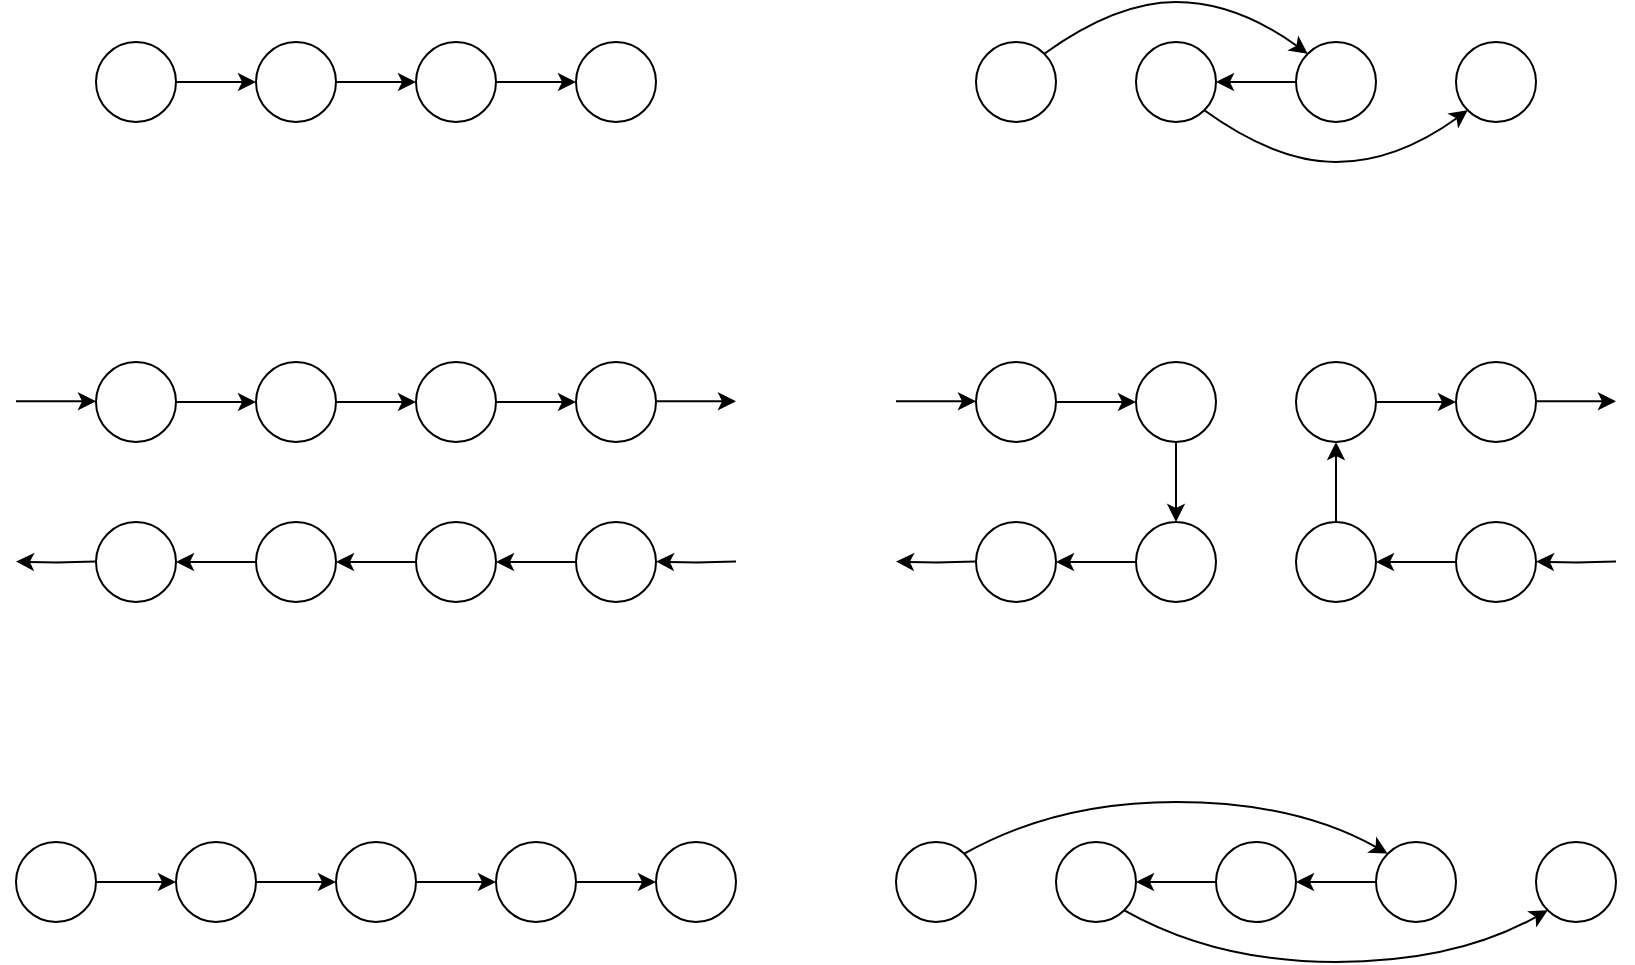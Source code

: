 <mxfile version="21.0.2" type="device" pages="5"><diagram name="Strona-1" id="U4Bac5gICJ-jldkH8_Er"><mxGraphModel dx="2022" dy="737" grid="1" gridSize="10" guides="1" tooltips="1" connect="1" arrows="1" fold="1" page="1" pageScale="1" pageWidth="827" pageHeight="1169" math="0" shadow="0"><root><mxCell id="0"/><mxCell id="1" parent="0"/><mxCell id="f7xpWtYLu-8hHRhZbcOS-6" style="edgeStyle=orthogonalEdgeStyle;rounded=0;orthogonalLoop=1;jettySize=auto;html=1;exitX=1;exitY=0.5;exitDx=0;exitDy=0;entryX=0;entryY=0.5;entryDx=0;entryDy=0;" edge="1" parent="1" source="f7xpWtYLu-8hHRhZbcOS-1" target="f7xpWtYLu-8hHRhZbcOS-2"><mxGeometry relative="1" as="geometry"/></mxCell><mxCell id="f7xpWtYLu-8hHRhZbcOS-1" value="" style="ellipse;whiteSpace=wrap;html=1;aspect=fixed;" vertex="1" parent="1"><mxGeometry x="40" y="40" width="40" height="40" as="geometry"/></mxCell><mxCell id="f7xpWtYLu-8hHRhZbcOS-7" style="edgeStyle=orthogonalEdgeStyle;rounded=0;orthogonalLoop=1;jettySize=auto;html=1;exitX=1;exitY=0.5;exitDx=0;exitDy=0;entryX=0;entryY=0.5;entryDx=0;entryDy=0;" edge="1" parent="1" source="f7xpWtYLu-8hHRhZbcOS-2" target="f7xpWtYLu-8hHRhZbcOS-3"><mxGeometry relative="1" as="geometry"/></mxCell><mxCell id="f7xpWtYLu-8hHRhZbcOS-2" value="" style="ellipse;whiteSpace=wrap;html=1;aspect=fixed;" vertex="1" parent="1"><mxGeometry x="120" y="40" width="40" height="40" as="geometry"/></mxCell><mxCell id="f7xpWtYLu-8hHRhZbcOS-8" style="edgeStyle=orthogonalEdgeStyle;rounded=0;orthogonalLoop=1;jettySize=auto;html=1;exitX=1;exitY=0.5;exitDx=0;exitDy=0;entryX=0;entryY=0.5;entryDx=0;entryDy=0;" edge="1" parent="1" source="f7xpWtYLu-8hHRhZbcOS-3" target="f7xpWtYLu-8hHRhZbcOS-5"><mxGeometry relative="1" as="geometry"/></mxCell><mxCell id="f7xpWtYLu-8hHRhZbcOS-3" value="" style="ellipse;whiteSpace=wrap;html=1;aspect=fixed;" vertex="1" parent="1"><mxGeometry x="200" y="40" width="40" height="40" as="geometry"/></mxCell><mxCell id="f7xpWtYLu-8hHRhZbcOS-5" value="" style="ellipse;whiteSpace=wrap;html=1;aspect=fixed;" vertex="1" parent="1"><mxGeometry x="280" y="40" width="40" height="40" as="geometry"/></mxCell><mxCell id="f7xpWtYLu-8hHRhZbcOS-10" value="" style="ellipse;whiteSpace=wrap;html=1;aspect=fixed;" vertex="1" parent="1"><mxGeometry x="480" y="40" width="40" height="40" as="geometry"/></mxCell><mxCell id="f7xpWtYLu-8hHRhZbcOS-12" value="" style="ellipse;whiteSpace=wrap;html=1;aspect=fixed;" vertex="1" parent="1"><mxGeometry x="560" y="40" width="40" height="40" as="geometry"/></mxCell><mxCell id="f7xpWtYLu-8hHRhZbcOS-21" style="edgeStyle=orthogonalEdgeStyle;rounded=0;orthogonalLoop=1;jettySize=auto;html=1;exitX=0;exitY=0.5;exitDx=0;exitDy=0;entryX=1;entryY=0.5;entryDx=0;entryDy=0;" edge="1" parent="1" source="f7xpWtYLu-8hHRhZbcOS-14" target="f7xpWtYLu-8hHRhZbcOS-12"><mxGeometry relative="1" as="geometry"/></mxCell><mxCell id="f7xpWtYLu-8hHRhZbcOS-14" value="" style="ellipse;whiteSpace=wrap;html=1;aspect=fixed;" vertex="1" parent="1"><mxGeometry x="640" y="40" width="40" height="40" as="geometry"/></mxCell><mxCell id="f7xpWtYLu-8hHRhZbcOS-15" value="" style="ellipse;whiteSpace=wrap;html=1;aspect=fixed;" vertex="1" parent="1"><mxGeometry x="720" y="40" width="40" height="40" as="geometry"/></mxCell><mxCell id="f7xpWtYLu-8hHRhZbcOS-20" value="" style="curved=1;endArrow=classic;html=1;rounded=0;exitX=1;exitY=0;exitDx=0;exitDy=0;entryX=0;entryY=0;entryDx=0;entryDy=0;" edge="1" parent="1" source="f7xpWtYLu-8hHRhZbcOS-10" target="f7xpWtYLu-8hHRhZbcOS-14"><mxGeometry width="50" height="50" relative="1" as="geometry"><mxPoint x="430" y="160" as="sourcePoint"/><mxPoint x="680" y="120" as="targetPoint"/><Array as="points"><mxPoint x="550" y="20"/><mxPoint x="610" y="20"/></Array></mxGeometry></mxCell><mxCell id="f7xpWtYLu-8hHRhZbcOS-22" value="" style="curved=1;endArrow=classic;html=1;rounded=0;exitX=1;exitY=1;exitDx=0;exitDy=0;entryX=0;entryY=1;entryDx=0;entryDy=0;" edge="1" parent="1" source="f7xpWtYLu-8hHRhZbcOS-12" target="f7xpWtYLu-8hHRhZbcOS-15"><mxGeometry width="50" height="50" relative="1" as="geometry"><mxPoint x="594" y="100" as="sourcePoint"/><mxPoint x="726" y="100" as="targetPoint"/><Array as="points"><mxPoint x="630" y="100"/><mxPoint x="690" y="100"/></Array></mxGeometry></mxCell><mxCell id="f7xpWtYLu-8hHRhZbcOS-23" style="edgeStyle=orthogonalEdgeStyle;rounded=0;orthogonalLoop=1;jettySize=auto;html=1;exitX=1;exitY=0.5;exitDx=0;exitDy=0;entryX=0;entryY=0.5;entryDx=0;entryDy=0;" edge="1" parent="1" source="f7xpWtYLu-8hHRhZbcOS-24" target="f7xpWtYLu-8hHRhZbcOS-26"><mxGeometry relative="1" as="geometry"/></mxCell><mxCell id="f7xpWtYLu-8hHRhZbcOS-24" value="" style="ellipse;whiteSpace=wrap;html=1;aspect=fixed;" vertex="1" parent="1"><mxGeometry x="40" y="200" width="40" height="40" as="geometry"/></mxCell><mxCell id="f7xpWtYLu-8hHRhZbcOS-25" style="edgeStyle=orthogonalEdgeStyle;rounded=0;orthogonalLoop=1;jettySize=auto;html=1;exitX=1;exitY=0.5;exitDx=0;exitDy=0;entryX=0;entryY=0.5;entryDx=0;entryDy=0;" edge="1" parent="1" source="f7xpWtYLu-8hHRhZbcOS-26" target="f7xpWtYLu-8hHRhZbcOS-28"><mxGeometry relative="1" as="geometry"/></mxCell><mxCell id="f7xpWtYLu-8hHRhZbcOS-26" value="" style="ellipse;whiteSpace=wrap;html=1;aspect=fixed;" vertex="1" parent="1"><mxGeometry x="120" y="200" width="40" height="40" as="geometry"/></mxCell><mxCell id="f7xpWtYLu-8hHRhZbcOS-27" style="edgeStyle=orthogonalEdgeStyle;rounded=0;orthogonalLoop=1;jettySize=auto;html=1;exitX=1;exitY=0.5;exitDx=0;exitDy=0;entryX=0;entryY=0.5;entryDx=0;entryDy=0;" edge="1" parent="1" source="f7xpWtYLu-8hHRhZbcOS-28" target="f7xpWtYLu-8hHRhZbcOS-29"><mxGeometry relative="1" as="geometry"/></mxCell><mxCell id="f7xpWtYLu-8hHRhZbcOS-28" value="" style="ellipse;whiteSpace=wrap;html=1;aspect=fixed;" vertex="1" parent="1"><mxGeometry x="200" y="200" width="40" height="40" as="geometry"/></mxCell><mxCell id="f7xpWtYLu-8hHRhZbcOS-29" value="" style="ellipse;whiteSpace=wrap;html=1;aspect=fixed;" vertex="1" parent="1"><mxGeometry x="280" y="200" width="40" height="40" as="geometry"/></mxCell><mxCell id="f7xpWtYLu-8hHRhZbcOS-31" value="" style="ellipse;whiteSpace=wrap;html=1;aspect=fixed;" vertex="1" parent="1"><mxGeometry x="40" y="280" width="40" height="40" as="geometry"/></mxCell><mxCell id="f7xpWtYLu-8hHRhZbcOS-46" style="edgeStyle=orthogonalEdgeStyle;rounded=0;orthogonalLoop=1;jettySize=auto;html=1;exitX=0;exitY=0.5;exitDx=0;exitDy=0;" edge="1" parent="1" source="f7xpWtYLu-8hHRhZbcOS-35" target="f7xpWtYLu-8hHRhZbcOS-44"><mxGeometry relative="1" as="geometry"/></mxCell><mxCell id="f7xpWtYLu-8hHRhZbcOS-35" value="" style="ellipse;whiteSpace=wrap;html=1;aspect=fixed;" vertex="1" parent="1"><mxGeometry x="200" y="280" width="40" height="40" as="geometry"/></mxCell><mxCell id="f7xpWtYLu-8hHRhZbcOS-45" style="edgeStyle=orthogonalEdgeStyle;rounded=0;orthogonalLoop=1;jettySize=auto;html=1;exitX=0;exitY=0.5;exitDx=0;exitDy=0;entryX=1;entryY=0.5;entryDx=0;entryDy=0;" edge="1" parent="1" source="f7xpWtYLu-8hHRhZbcOS-36" target="f7xpWtYLu-8hHRhZbcOS-35"><mxGeometry relative="1" as="geometry"/></mxCell><mxCell id="f7xpWtYLu-8hHRhZbcOS-36" value="" style="ellipse;whiteSpace=wrap;html=1;aspect=fixed;" vertex="1" parent="1"><mxGeometry x="280" y="280" width="40" height="40" as="geometry"/></mxCell><mxCell id="f7xpWtYLu-8hHRhZbcOS-38" value="" style="endArrow=classic;html=1;rounded=0;" edge="1" parent="1"><mxGeometry width="50" height="50" relative="1" as="geometry"><mxPoint y="219.66" as="sourcePoint"/><mxPoint x="40" y="219.66" as="targetPoint"/></mxGeometry></mxCell><mxCell id="f7xpWtYLu-8hHRhZbcOS-39" value="" style="endArrow=classic;html=1;rounded=0;" edge="1" parent="1"><mxGeometry width="50" height="50" relative="1" as="geometry"><mxPoint x="320" y="219.66" as="sourcePoint"/><mxPoint x="360" y="219.66" as="targetPoint"/></mxGeometry></mxCell><mxCell id="f7xpWtYLu-8hHRhZbcOS-47" style="edgeStyle=orthogonalEdgeStyle;rounded=0;orthogonalLoop=1;jettySize=auto;html=1;exitX=0;exitY=0.5;exitDx=0;exitDy=0;entryX=1;entryY=0.5;entryDx=0;entryDy=0;" edge="1" parent="1" source="f7xpWtYLu-8hHRhZbcOS-44" target="f7xpWtYLu-8hHRhZbcOS-31"><mxGeometry relative="1" as="geometry"/></mxCell><mxCell id="f7xpWtYLu-8hHRhZbcOS-44" value="" style="ellipse;whiteSpace=wrap;html=1;aspect=fixed;" vertex="1" parent="1"><mxGeometry x="120" y="280" width="40" height="40" as="geometry"/></mxCell><mxCell id="f7xpWtYLu-8hHRhZbcOS-48" style="edgeStyle=orthogonalEdgeStyle;rounded=0;orthogonalLoop=1;jettySize=auto;html=1;exitX=0;exitY=0.5;exitDx=0;exitDy=0;entryX=1;entryY=0.5;entryDx=0;entryDy=0;" edge="1" parent="1"><mxGeometry relative="1" as="geometry"><mxPoint x="360" y="299.8" as="sourcePoint"/><mxPoint x="320" y="299.8" as="targetPoint"/></mxGeometry></mxCell><mxCell id="f7xpWtYLu-8hHRhZbcOS-49" style="edgeStyle=orthogonalEdgeStyle;rounded=0;orthogonalLoop=1;jettySize=auto;html=1;exitX=0;exitY=0.5;exitDx=0;exitDy=0;entryX=1;entryY=0.5;entryDx=0;entryDy=0;" edge="1" parent="1"><mxGeometry relative="1" as="geometry"><mxPoint x="40" y="299.8" as="sourcePoint"/><mxPoint y="299.8" as="targetPoint"/></mxGeometry></mxCell><mxCell id="f7xpWtYLu-8hHRhZbcOS-50" style="edgeStyle=orthogonalEdgeStyle;rounded=0;orthogonalLoop=1;jettySize=auto;html=1;exitX=1;exitY=0.5;exitDx=0;exitDy=0;entryX=0;entryY=0.5;entryDx=0;entryDy=0;" edge="1" parent="1" source="f7xpWtYLu-8hHRhZbcOS-51" target="f7xpWtYLu-8hHRhZbcOS-53"><mxGeometry relative="1" as="geometry"/></mxCell><mxCell id="f7xpWtYLu-8hHRhZbcOS-51" value="" style="ellipse;whiteSpace=wrap;html=1;aspect=fixed;" vertex="1" parent="1"><mxGeometry x="480" y="200" width="40" height="40" as="geometry"/></mxCell><mxCell id="f7xpWtYLu-8hHRhZbcOS-68" style="edgeStyle=orthogonalEdgeStyle;rounded=0;orthogonalLoop=1;jettySize=auto;html=1;exitX=0.5;exitY=1;exitDx=0;exitDy=0;entryX=0.5;entryY=0;entryDx=0;entryDy=0;" edge="1" parent="1" source="f7xpWtYLu-8hHRhZbcOS-53" target="f7xpWtYLu-8hHRhZbcOS-65"><mxGeometry relative="1" as="geometry"/></mxCell><mxCell id="f7xpWtYLu-8hHRhZbcOS-53" value="" style="ellipse;whiteSpace=wrap;html=1;aspect=fixed;" vertex="1" parent="1"><mxGeometry x="560" y="200" width="40" height="40" as="geometry"/></mxCell><mxCell id="f7xpWtYLu-8hHRhZbcOS-54" style="edgeStyle=orthogonalEdgeStyle;rounded=0;orthogonalLoop=1;jettySize=auto;html=1;exitX=1;exitY=0.5;exitDx=0;exitDy=0;entryX=0;entryY=0.5;entryDx=0;entryDy=0;" edge="1" parent="1" source="f7xpWtYLu-8hHRhZbcOS-55" target="f7xpWtYLu-8hHRhZbcOS-56"><mxGeometry relative="1" as="geometry"/></mxCell><mxCell id="f7xpWtYLu-8hHRhZbcOS-55" value="" style="ellipse;whiteSpace=wrap;html=1;aspect=fixed;" vertex="1" parent="1"><mxGeometry x="640" y="200" width="40" height="40" as="geometry"/></mxCell><mxCell id="f7xpWtYLu-8hHRhZbcOS-56" value="" style="ellipse;whiteSpace=wrap;html=1;aspect=fixed;" vertex="1" parent="1"><mxGeometry x="720" y="200" width="40" height="40" as="geometry"/></mxCell><mxCell id="f7xpWtYLu-8hHRhZbcOS-57" value="" style="ellipse;whiteSpace=wrap;html=1;aspect=fixed;" vertex="1" parent="1"><mxGeometry x="480" y="280" width="40" height="40" as="geometry"/></mxCell><mxCell id="f7xpWtYLu-8hHRhZbcOS-69" style="edgeStyle=orthogonalEdgeStyle;rounded=0;orthogonalLoop=1;jettySize=auto;html=1;exitX=0.5;exitY=0;exitDx=0;exitDy=0;entryX=0.5;entryY=1;entryDx=0;entryDy=0;" edge="1" parent="1" source="f7xpWtYLu-8hHRhZbcOS-59" target="f7xpWtYLu-8hHRhZbcOS-55"><mxGeometry relative="1" as="geometry"/></mxCell><mxCell id="f7xpWtYLu-8hHRhZbcOS-59" value="" style="ellipse;whiteSpace=wrap;html=1;aspect=fixed;" vertex="1" parent="1"><mxGeometry x="640" y="280" width="40" height="40" as="geometry"/></mxCell><mxCell id="f7xpWtYLu-8hHRhZbcOS-60" style="edgeStyle=orthogonalEdgeStyle;rounded=0;orthogonalLoop=1;jettySize=auto;html=1;exitX=0;exitY=0.5;exitDx=0;exitDy=0;entryX=1;entryY=0.5;entryDx=0;entryDy=0;" edge="1" parent="1" source="f7xpWtYLu-8hHRhZbcOS-61" target="f7xpWtYLu-8hHRhZbcOS-59"><mxGeometry relative="1" as="geometry"/></mxCell><mxCell id="f7xpWtYLu-8hHRhZbcOS-61" value="" style="ellipse;whiteSpace=wrap;html=1;aspect=fixed;" vertex="1" parent="1"><mxGeometry x="720" y="280" width="40" height="40" as="geometry"/></mxCell><mxCell id="f7xpWtYLu-8hHRhZbcOS-62" value="" style="endArrow=classic;html=1;rounded=0;" edge="1" parent="1"><mxGeometry width="50" height="50" relative="1" as="geometry"><mxPoint x="440" y="219.66" as="sourcePoint"/><mxPoint x="480" y="219.66" as="targetPoint"/></mxGeometry></mxCell><mxCell id="f7xpWtYLu-8hHRhZbcOS-63" value="" style="endArrow=classic;html=1;rounded=0;" edge="1" parent="1"><mxGeometry width="50" height="50" relative="1" as="geometry"><mxPoint x="760" y="219.66" as="sourcePoint"/><mxPoint x="800" y="219.66" as="targetPoint"/></mxGeometry></mxCell><mxCell id="f7xpWtYLu-8hHRhZbcOS-64" style="edgeStyle=orthogonalEdgeStyle;rounded=0;orthogonalLoop=1;jettySize=auto;html=1;exitX=0;exitY=0.5;exitDx=0;exitDy=0;entryX=1;entryY=0.5;entryDx=0;entryDy=0;" edge="1" parent="1" source="f7xpWtYLu-8hHRhZbcOS-65" target="f7xpWtYLu-8hHRhZbcOS-57"><mxGeometry relative="1" as="geometry"/></mxCell><mxCell id="f7xpWtYLu-8hHRhZbcOS-65" value="" style="ellipse;whiteSpace=wrap;html=1;aspect=fixed;" vertex="1" parent="1"><mxGeometry x="560" y="280" width="40" height="40" as="geometry"/></mxCell><mxCell id="f7xpWtYLu-8hHRhZbcOS-66" style="edgeStyle=orthogonalEdgeStyle;rounded=0;orthogonalLoop=1;jettySize=auto;html=1;exitX=0;exitY=0.5;exitDx=0;exitDy=0;entryX=1;entryY=0.5;entryDx=0;entryDy=0;" edge="1" parent="1"><mxGeometry relative="1" as="geometry"><mxPoint x="800" y="299.8" as="sourcePoint"/><mxPoint x="760" y="299.8" as="targetPoint"/></mxGeometry></mxCell><mxCell id="f7xpWtYLu-8hHRhZbcOS-67" style="edgeStyle=orthogonalEdgeStyle;rounded=0;orthogonalLoop=1;jettySize=auto;html=1;exitX=0;exitY=0.5;exitDx=0;exitDy=0;entryX=1;entryY=0.5;entryDx=0;entryDy=0;" edge="1" parent="1"><mxGeometry relative="1" as="geometry"><mxPoint x="480" y="299.8" as="sourcePoint"/><mxPoint x="440" y="299.8" as="targetPoint"/></mxGeometry></mxCell><mxCell id="f7xpWtYLu-8hHRhZbcOS-70" style="edgeStyle=orthogonalEdgeStyle;rounded=0;orthogonalLoop=1;jettySize=auto;html=1;exitX=1;exitY=0.5;exitDx=0;exitDy=0;entryX=0;entryY=0.5;entryDx=0;entryDy=0;" edge="1" parent="1" source="f7xpWtYLu-8hHRhZbcOS-71" target="f7xpWtYLu-8hHRhZbcOS-73"><mxGeometry relative="1" as="geometry"/></mxCell><mxCell id="f7xpWtYLu-8hHRhZbcOS-71" value="" style="ellipse;whiteSpace=wrap;html=1;aspect=fixed;" vertex="1" parent="1"><mxGeometry y="440" width="40" height="40" as="geometry"/></mxCell><mxCell id="f7xpWtYLu-8hHRhZbcOS-72" style="edgeStyle=orthogonalEdgeStyle;rounded=0;orthogonalLoop=1;jettySize=auto;html=1;exitX=1;exitY=0.5;exitDx=0;exitDy=0;entryX=0;entryY=0.5;entryDx=0;entryDy=0;" edge="1" parent="1" source="f7xpWtYLu-8hHRhZbcOS-73" target="f7xpWtYLu-8hHRhZbcOS-75"><mxGeometry relative="1" as="geometry"/></mxCell><mxCell id="f7xpWtYLu-8hHRhZbcOS-73" value="" style="ellipse;whiteSpace=wrap;html=1;aspect=fixed;" vertex="1" parent="1"><mxGeometry x="80" y="440" width="40" height="40" as="geometry"/></mxCell><mxCell id="f7xpWtYLu-8hHRhZbcOS-74" style="edgeStyle=orthogonalEdgeStyle;rounded=0;orthogonalLoop=1;jettySize=auto;html=1;exitX=1;exitY=0.5;exitDx=0;exitDy=0;entryX=0;entryY=0.5;entryDx=0;entryDy=0;" edge="1" parent="1" source="f7xpWtYLu-8hHRhZbcOS-75" target="f7xpWtYLu-8hHRhZbcOS-76"><mxGeometry relative="1" as="geometry"/></mxCell><mxCell id="f7xpWtYLu-8hHRhZbcOS-75" value="" style="ellipse;whiteSpace=wrap;html=1;aspect=fixed;" vertex="1" parent="1"><mxGeometry x="160" y="440" width="40" height="40" as="geometry"/></mxCell><mxCell id="f7xpWtYLu-8hHRhZbcOS-85" style="edgeStyle=orthogonalEdgeStyle;rounded=0;orthogonalLoop=1;jettySize=auto;html=1;exitX=1;exitY=0.5;exitDx=0;exitDy=0;entryX=0;entryY=0.5;entryDx=0;entryDy=0;" edge="1" parent="1" source="f7xpWtYLu-8hHRhZbcOS-76" target="f7xpWtYLu-8hHRhZbcOS-84"><mxGeometry relative="1" as="geometry"/></mxCell><mxCell id="f7xpWtYLu-8hHRhZbcOS-76" value="" style="ellipse;whiteSpace=wrap;html=1;aspect=fixed;" vertex="1" parent="1"><mxGeometry x="240" y="440" width="40" height="40" as="geometry"/></mxCell><mxCell id="f7xpWtYLu-8hHRhZbcOS-77" value="" style="ellipse;whiteSpace=wrap;html=1;aspect=fixed;" vertex="1" parent="1"><mxGeometry x="440" y="440" width="40" height="40" as="geometry"/></mxCell><mxCell id="f7xpWtYLu-8hHRhZbcOS-78" value="" style="ellipse;whiteSpace=wrap;html=1;aspect=fixed;" vertex="1" parent="1"><mxGeometry x="520" y="440" width="40" height="40" as="geometry"/></mxCell><mxCell id="f7xpWtYLu-8hHRhZbcOS-79" style="edgeStyle=orthogonalEdgeStyle;rounded=0;orthogonalLoop=1;jettySize=auto;html=1;exitX=0;exitY=0.5;exitDx=0;exitDy=0;entryX=1;entryY=0.5;entryDx=0;entryDy=0;" edge="1" parent="1" source="f7xpWtYLu-8hHRhZbcOS-80" target="f7xpWtYLu-8hHRhZbcOS-78"><mxGeometry relative="1" as="geometry"/></mxCell><mxCell id="f7xpWtYLu-8hHRhZbcOS-80" value="" style="ellipse;whiteSpace=wrap;html=1;aspect=fixed;" vertex="1" parent="1"><mxGeometry x="600" y="440" width="40" height="40" as="geometry"/></mxCell><mxCell id="f7xpWtYLu-8hHRhZbcOS-87" style="edgeStyle=orthogonalEdgeStyle;rounded=0;orthogonalLoop=1;jettySize=auto;html=1;exitX=0;exitY=0.5;exitDx=0;exitDy=0;entryX=1;entryY=0.5;entryDx=0;entryDy=0;" edge="1" parent="1" source="f7xpWtYLu-8hHRhZbcOS-81" target="f7xpWtYLu-8hHRhZbcOS-80"><mxGeometry relative="1" as="geometry"/></mxCell><mxCell id="f7xpWtYLu-8hHRhZbcOS-81" value="" style="ellipse;whiteSpace=wrap;html=1;aspect=fixed;" vertex="1" parent="1"><mxGeometry x="680" y="440" width="40" height="40" as="geometry"/></mxCell><mxCell id="f7xpWtYLu-8hHRhZbcOS-82" value="" style="curved=1;endArrow=classic;html=1;rounded=0;exitX=1;exitY=0;exitDx=0;exitDy=0;entryX=0;entryY=0;entryDx=0;entryDy=0;" edge="1" parent="1" source="f7xpWtYLu-8hHRhZbcOS-77" target="f7xpWtYLu-8hHRhZbcOS-81"><mxGeometry width="50" height="50" relative="1" as="geometry"><mxPoint x="390" y="560" as="sourcePoint"/><mxPoint x="640" y="520" as="targetPoint"/><Array as="points"><mxPoint x="520" y="420"/><mxPoint x="640" y="420"/></Array></mxGeometry></mxCell><mxCell id="f7xpWtYLu-8hHRhZbcOS-83" value="" style="curved=1;endArrow=classic;html=1;rounded=0;exitX=1;exitY=1;exitDx=0;exitDy=0;entryX=0;entryY=1;entryDx=0;entryDy=0;" edge="1" parent="1" source="f7xpWtYLu-8hHRhZbcOS-78" target="f7xpWtYLu-8hHRhZbcOS-86"><mxGeometry width="50" height="50" relative="1" as="geometry"><mxPoint x="554" y="500" as="sourcePoint"/><mxPoint x="686" y="500" as="targetPoint"/><Array as="points"><mxPoint x="600" y="500"/><mxPoint x="720" y="500"/></Array></mxGeometry></mxCell><mxCell id="f7xpWtYLu-8hHRhZbcOS-84" value="" style="ellipse;whiteSpace=wrap;html=1;aspect=fixed;" vertex="1" parent="1"><mxGeometry x="320" y="440" width="40" height="40" as="geometry"/></mxCell><mxCell id="f7xpWtYLu-8hHRhZbcOS-86" value="" style="ellipse;whiteSpace=wrap;html=1;aspect=fixed;" vertex="1" parent="1"><mxGeometry x="760" y="440" width="40" height="40" as="geometry"/></mxCell></root></mxGraphModel></diagram><diagram id="r6Uk7zWmgUjzBwJKm7tP" name="Strona-2"><mxGraphModel dx="1434" dy="884" grid="1" gridSize="10" guides="1" tooltips="1" connect="1" arrows="1" fold="1" page="1" pageScale="1" pageWidth="827" pageHeight="1169" math="0" shadow="0"><root><mxCell id="0"/><mxCell id="1" parent="0"/><mxCell id="3PcEqEc9HnjfYDQtALnj-1" style="edgeStyle=orthogonalEdgeStyle;rounded=0;orthogonalLoop=1;jettySize=auto;html=1;exitX=1;exitY=0.5;exitDx=0;exitDy=0;entryX=0;entryY=0.5;entryDx=0;entryDy=0;" edge="1" parent="1" source="3PcEqEc9HnjfYDQtALnj-2" target="3PcEqEc9HnjfYDQtALnj-4"><mxGeometry relative="1" as="geometry"/></mxCell><mxCell id="3PcEqEc9HnjfYDQtALnj-2" value="" style="ellipse;whiteSpace=wrap;html=1;aspect=fixed;" vertex="1" parent="1"><mxGeometry x="40" y="40" width="40" height="40" as="geometry"/></mxCell><mxCell id="3PcEqEc9HnjfYDQtALnj-3" style="edgeStyle=orthogonalEdgeStyle;rounded=0;orthogonalLoop=1;jettySize=auto;html=1;exitX=1;exitY=0.5;exitDx=0;exitDy=0;entryX=0;entryY=0.5;entryDx=0;entryDy=0;" edge="1" parent="1" source="3PcEqEc9HnjfYDQtALnj-4" target="3PcEqEc9HnjfYDQtALnj-6"><mxGeometry relative="1" as="geometry"/></mxCell><mxCell id="3PcEqEc9HnjfYDQtALnj-4" value="" style="ellipse;whiteSpace=wrap;html=1;aspect=fixed;" vertex="1" parent="1"><mxGeometry x="120" y="40" width="40" height="40" as="geometry"/></mxCell><mxCell id="3PcEqEc9HnjfYDQtALnj-5" style="edgeStyle=orthogonalEdgeStyle;rounded=0;orthogonalLoop=1;jettySize=auto;html=1;exitX=1;exitY=0.5;exitDx=0;exitDy=0;entryX=0;entryY=0.5;entryDx=0;entryDy=0;" edge="1" parent="1" source="3PcEqEc9HnjfYDQtALnj-6" target="3PcEqEc9HnjfYDQtALnj-7"><mxGeometry relative="1" as="geometry"/></mxCell><mxCell id="3PcEqEc9HnjfYDQtALnj-6" value="" style="ellipse;whiteSpace=wrap;html=1;aspect=fixed;" vertex="1" parent="1"><mxGeometry x="200" y="40" width="40" height="40" as="geometry"/></mxCell><mxCell id="3PcEqEc9HnjfYDQtALnj-7" value="" style="ellipse;whiteSpace=wrap;html=1;aspect=fixed;" vertex="1" parent="1"><mxGeometry x="280" y="40" width="40" height="40" as="geometry"/></mxCell></root></mxGraphModel></diagram><diagram id="ln0zcDKi_hHXt986ekJj" name="Strona-3"><mxGraphModel dx="1434" dy="827" grid="1" gridSize="10" guides="1" tooltips="1" connect="1" arrows="1" fold="1" page="1" pageScale="1" pageWidth="827" pageHeight="1169" math="0" shadow="0"><root><mxCell id="0"/><mxCell id="1" parent="0"/><mxCell id="XdIEgAHHXq65I84_jmJd-1" value="" style="ellipse;whiteSpace=wrap;html=1;aspect=fixed;" vertex="1" parent="1"><mxGeometry x="480" y="40" width="40" height="40" as="geometry"/></mxCell><mxCell id="XdIEgAHHXq65I84_jmJd-2" value="" style="ellipse;whiteSpace=wrap;html=1;aspect=fixed;" vertex="1" parent="1"><mxGeometry x="560" y="40" width="40" height="40" as="geometry"/></mxCell><mxCell id="XdIEgAHHXq65I84_jmJd-3" style="edgeStyle=orthogonalEdgeStyle;rounded=0;orthogonalLoop=1;jettySize=auto;html=1;exitX=0;exitY=0.5;exitDx=0;exitDy=0;entryX=1;entryY=0.5;entryDx=0;entryDy=0;" edge="1" parent="1" source="XdIEgAHHXq65I84_jmJd-4" target="XdIEgAHHXq65I84_jmJd-2"><mxGeometry relative="1" as="geometry"/></mxCell><mxCell id="XdIEgAHHXq65I84_jmJd-4" value="" style="ellipse;whiteSpace=wrap;html=1;aspect=fixed;" vertex="1" parent="1"><mxGeometry x="640" y="40" width="40" height="40" as="geometry"/></mxCell><mxCell id="XdIEgAHHXq65I84_jmJd-5" value="" style="ellipse;whiteSpace=wrap;html=1;aspect=fixed;" vertex="1" parent="1"><mxGeometry x="720" y="40" width="40" height="40" as="geometry"/></mxCell><mxCell id="XdIEgAHHXq65I84_jmJd-6" value="" style="curved=1;endArrow=classic;html=1;rounded=0;exitX=1;exitY=0;exitDx=0;exitDy=0;entryX=0;entryY=0;entryDx=0;entryDy=0;" edge="1" parent="1" source="XdIEgAHHXq65I84_jmJd-1" target="XdIEgAHHXq65I84_jmJd-4"><mxGeometry width="50" height="50" relative="1" as="geometry"><mxPoint x="430" y="160" as="sourcePoint"/><mxPoint x="680" y="120" as="targetPoint"/><Array as="points"><mxPoint x="550" y="20"/><mxPoint x="610" y="20"/></Array></mxGeometry></mxCell><mxCell id="XdIEgAHHXq65I84_jmJd-7" value="" style="curved=1;endArrow=classic;html=1;rounded=0;exitX=1;exitY=1;exitDx=0;exitDy=0;entryX=0;entryY=1;entryDx=0;entryDy=0;" edge="1" parent="1" source="XdIEgAHHXq65I84_jmJd-2" target="XdIEgAHHXq65I84_jmJd-5"><mxGeometry width="50" height="50" relative="1" as="geometry"><mxPoint x="594" y="100" as="sourcePoint"/><mxPoint x="726" y="100" as="targetPoint"/><Array as="points"><mxPoint x="630" y="100"/><mxPoint x="690" y="100"/></Array></mxGeometry></mxCell></root></mxGraphModel></diagram><diagram id="sF47B-G4yXQGuXibSVOY" name="Strona-4"><mxGraphModel dx="1434" dy="827" grid="1" gridSize="10" guides="1" tooltips="1" connect="1" arrows="1" fold="1" page="1" pageScale="1" pageWidth="827" pageHeight="1169" math="0" shadow="0"><root><mxCell id="0"/><mxCell id="1" parent="0"/><mxCell id="1uNq8tjl0g1uYtkdH7D--1" style="edgeStyle=orthogonalEdgeStyle;rounded=0;orthogonalLoop=1;jettySize=auto;html=1;exitX=1;exitY=0.5;exitDx=0;exitDy=0;entryX=0;entryY=0.5;entryDx=0;entryDy=0;" edge="1" parent="1" source="1uNq8tjl0g1uYtkdH7D--2" target="1uNq8tjl0g1uYtkdH7D--4"><mxGeometry relative="1" as="geometry"/></mxCell><mxCell id="1uNq8tjl0g1uYtkdH7D--2" value="" style="ellipse;whiteSpace=wrap;html=1;aspect=fixed;" vertex="1" parent="1"><mxGeometry y="440" width="40" height="40" as="geometry"/></mxCell><mxCell id="1uNq8tjl0g1uYtkdH7D--3" style="edgeStyle=orthogonalEdgeStyle;rounded=0;orthogonalLoop=1;jettySize=auto;html=1;exitX=1;exitY=0.5;exitDx=0;exitDy=0;entryX=0;entryY=0.5;entryDx=0;entryDy=0;" edge="1" parent="1" source="1uNq8tjl0g1uYtkdH7D--4" target="1uNq8tjl0g1uYtkdH7D--6"><mxGeometry relative="1" as="geometry"/></mxCell><mxCell id="1uNq8tjl0g1uYtkdH7D--4" value="" style="ellipse;whiteSpace=wrap;html=1;aspect=fixed;" vertex="1" parent="1"><mxGeometry x="80" y="440" width="40" height="40" as="geometry"/></mxCell><mxCell id="1uNq8tjl0g1uYtkdH7D--5" style="edgeStyle=orthogonalEdgeStyle;rounded=0;orthogonalLoop=1;jettySize=auto;html=1;exitX=1;exitY=0.5;exitDx=0;exitDy=0;entryX=0;entryY=0.5;entryDx=0;entryDy=0;" edge="1" parent="1" source="1uNq8tjl0g1uYtkdH7D--6" target="1uNq8tjl0g1uYtkdH7D--8"><mxGeometry relative="1" as="geometry"/></mxCell><mxCell id="1uNq8tjl0g1uYtkdH7D--6" value="" style="ellipse;whiteSpace=wrap;html=1;aspect=fixed;" vertex="1" parent="1"><mxGeometry x="160" y="440" width="40" height="40" as="geometry"/></mxCell><mxCell id="1uNq8tjl0g1uYtkdH7D--7" style="edgeStyle=orthogonalEdgeStyle;rounded=0;orthogonalLoop=1;jettySize=auto;html=1;exitX=1;exitY=0.5;exitDx=0;exitDy=0;entryX=0;entryY=0.5;entryDx=0;entryDy=0;" edge="1" parent="1" source="1uNq8tjl0g1uYtkdH7D--8" target="1uNq8tjl0g1uYtkdH7D--9"><mxGeometry relative="1" as="geometry"/></mxCell><mxCell id="1uNq8tjl0g1uYtkdH7D--8" value="" style="ellipse;whiteSpace=wrap;html=1;aspect=fixed;" vertex="1" parent="1"><mxGeometry x="240" y="440" width="40" height="40" as="geometry"/></mxCell><mxCell id="1uNq8tjl0g1uYtkdH7D--9" value="" style="ellipse;whiteSpace=wrap;html=1;aspect=fixed;" vertex="1" parent="1"><mxGeometry x="320" y="440" width="40" height="40" as="geometry"/></mxCell></root></mxGraphModel></diagram><diagram id="CK-cDQ6bbtlA746C7Awu" name="Strona-5"><mxGraphModel dx="1434" dy="827" grid="1" gridSize="10" guides="1" tooltips="1" connect="1" arrows="1" fold="1" page="1" pageScale="1" pageWidth="827" pageHeight="1169" math="0" shadow="0"><root><mxCell id="0"/><mxCell id="1" parent="0"/><mxCell id="POPadkRlLxWby9nO0lkL-1" value="" style="ellipse;whiteSpace=wrap;html=1;aspect=fixed;" vertex="1" parent="1"><mxGeometry x="440" y="440" width="40" height="40" as="geometry"/></mxCell><mxCell id="POPadkRlLxWby9nO0lkL-2" value="" style="ellipse;whiteSpace=wrap;html=1;aspect=fixed;" vertex="1" parent="1"><mxGeometry x="520" y="440" width="40" height="40" as="geometry"/></mxCell><mxCell id="POPadkRlLxWby9nO0lkL-3" style="edgeStyle=orthogonalEdgeStyle;rounded=0;orthogonalLoop=1;jettySize=auto;html=1;exitX=0;exitY=0.5;exitDx=0;exitDy=0;entryX=1;entryY=0.5;entryDx=0;entryDy=0;" edge="1" parent="1" source="POPadkRlLxWby9nO0lkL-4" target="POPadkRlLxWby9nO0lkL-2"><mxGeometry relative="1" as="geometry"/></mxCell><mxCell id="POPadkRlLxWby9nO0lkL-4" value="" style="ellipse;whiteSpace=wrap;html=1;aspect=fixed;" vertex="1" parent="1"><mxGeometry x="600" y="440" width="40" height="40" as="geometry"/></mxCell><mxCell id="POPadkRlLxWby9nO0lkL-5" style="edgeStyle=orthogonalEdgeStyle;rounded=0;orthogonalLoop=1;jettySize=auto;html=1;exitX=0;exitY=0.5;exitDx=0;exitDy=0;entryX=1;entryY=0.5;entryDx=0;entryDy=0;" edge="1" parent="1" source="POPadkRlLxWby9nO0lkL-6" target="POPadkRlLxWby9nO0lkL-4"><mxGeometry relative="1" as="geometry"/></mxCell><mxCell id="POPadkRlLxWby9nO0lkL-6" value="" style="ellipse;whiteSpace=wrap;html=1;aspect=fixed;" vertex="1" parent="1"><mxGeometry x="680" y="440" width="40" height="40" as="geometry"/></mxCell><mxCell id="POPadkRlLxWby9nO0lkL-7" value="" style="curved=1;endArrow=classic;html=1;rounded=0;exitX=1;exitY=0;exitDx=0;exitDy=0;entryX=0;entryY=0;entryDx=0;entryDy=0;" edge="1" parent="1" source="POPadkRlLxWby9nO0lkL-1" target="POPadkRlLxWby9nO0lkL-6"><mxGeometry width="50" height="50" relative="1" as="geometry"><mxPoint x="390" y="560" as="sourcePoint"/><mxPoint x="640" y="520" as="targetPoint"/><Array as="points"><mxPoint x="520" y="420"/><mxPoint x="640" y="420"/></Array></mxGeometry></mxCell><mxCell id="POPadkRlLxWby9nO0lkL-8" value="" style="curved=1;endArrow=classic;html=1;rounded=0;exitX=1;exitY=1;exitDx=0;exitDy=0;entryX=0;entryY=1;entryDx=0;entryDy=0;" edge="1" parent="1" source="POPadkRlLxWby9nO0lkL-2" target="POPadkRlLxWby9nO0lkL-9"><mxGeometry width="50" height="50" relative="1" as="geometry"><mxPoint x="554" y="500" as="sourcePoint"/><mxPoint x="686" y="500" as="targetPoint"/><Array as="points"><mxPoint x="600" y="500"/><mxPoint x="720" y="500"/></Array></mxGeometry></mxCell><mxCell id="POPadkRlLxWby9nO0lkL-9" value="" style="ellipse;whiteSpace=wrap;html=1;aspect=fixed;" vertex="1" parent="1"><mxGeometry x="760" y="440" width="40" height="40" as="geometry"/></mxCell></root></mxGraphModel></diagram></mxfile>